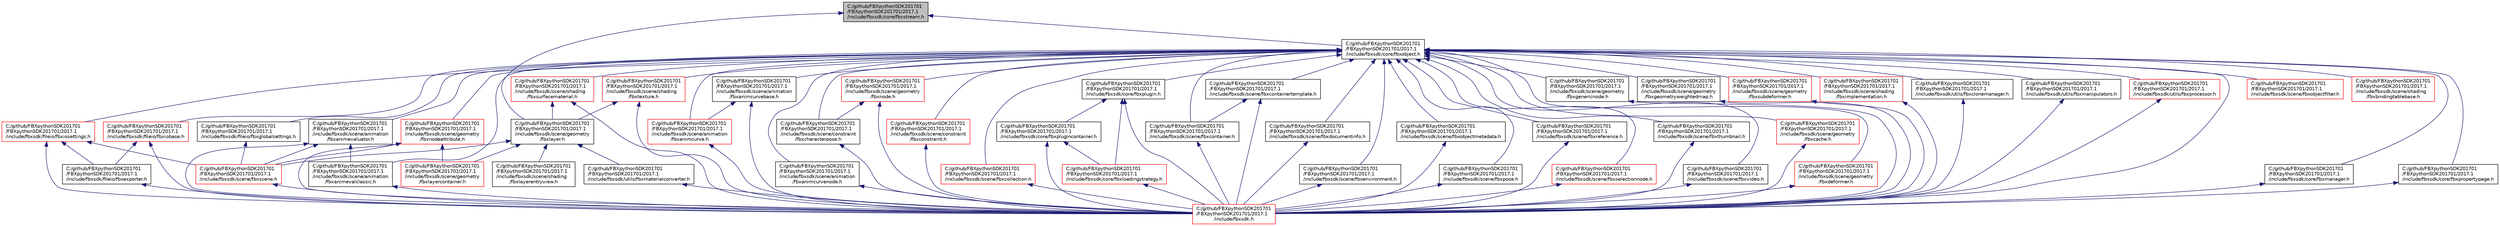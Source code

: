 digraph "C:/github/FBXpythonSDK201701/FBXpythonSDK201701/2017.1/include/fbxsdk/core/fbxstream.h"
{
  edge [fontname="Helvetica",fontsize="10",labelfontname="Helvetica",labelfontsize="10"];
  node [fontname="Helvetica",fontsize="10",shape=record];
  Node26 [label="C:/github/FBXpythonSDK201701\l/FBXpythonSDK201701/2017.1\l/include/fbxsdk/core/fbxstream.h",height=0.2,width=0.4,color="black", fillcolor="grey75", style="filled", fontcolor="black"];
  Node26 -> Node27 [dir="back",color="midnightblue",fontsize="10",style="solid",fontname="Helvetica"];
  Node27 [label="C:/github/FBXpythonSDK201701\l/FBXpythonSDK201701/2017.1\l/include/fbxsdk/core/fbxobject.h",height=0.2,width=0.4,color="black", fillcolor="white", style="filled",URL="$fbxobject_8h.html"];
  Node27 -> Node28 [dir="back",color="midnightblue",fontsize="10",style="solid",fontname="Helvetica"];
  Node28 [label="C:/github/FBXpythonSDK201701\l/FBXpythonSDK201701/2017.1\l/include/fbxsdk/core/fbxmanager.h",height=0.2,width=0.4,color="black", fillcolor="white", style="filled",URL="$fbxmanager_8h.html"];
  Node28 -> Node29 [dir="back",color="midnightblue",fontsize="10",style="solid",fontname="Helvetica"];
  Node29 [label="C:/github/FBXpythonSDK201701\l/FBXpythonSDK201701/2017.1\l/include/fbxsdk.h",height=0.2,width=0.4,color="red", fillcolor="white", style="filled",URL="$fbxsdk_8h.html"];
  Node27 -> Node43 [dir="back",color="midnightblue",fontsize="10",style="solid",fontname="Helvetica"];
  Node43 [label="C:/github/FBXpythonSDK201701\l/FBXpythonSDK201701/2017.1\l/include/fbxsdk/core/fbxplugin.h",height=0.2,width=0.4,color="black", fillcolor="white", style="filled",URL="$fbxplugin_8h.html"];
  Node43 -> Node44 [dir="back",color="midnightblue",fontsize="10",style="solid",fontname="Helvetica"];
  Node44 [label="C:/github/FBXpythonSDK201701\l/FBXpythonSDK201701/2017.1\l/include/fbxsdk/core/fbxloadingstrategy.h",height=0.2,width=0.4,color="red", fillcolor="white", style="filled",URL="$fbxloadingstrategy_8h.html"];
  Node44 -> Node29 [dir="back",color="midnightblue",fontsize="10",style="solid",fontname="Helvetica"];
  Node43 -> Node47 [dir="back",color="midnightblue",fontsize="10",style="solid",fontname="Helvetica"];
  Node47 [label="C:/github/FBXpythonSDK201701\l/FBXpythonSDK201701/2017.1\l/include/fbxsdk/core/fbxplugincontainer.h",height=0.2,width=0.4,color="black", fillcolor="white", style="filled",URL="$fbxplugincontainer_8h.html"];
  Node47 -> Node44 [dir="back",color="midnightblue",fontsize="10",style="solid",fontname="Helvetica"];
  Node47 -> Node29 [dir="back",color="midnightblue",fontsize="10",style="solid",fontname="Helvetica"];
  Node43 -> Node29 [dir="back",color="midnightblue",fontsize="10",style="solid",fontname="Helvetica"];
  Node27 -> Node48 [dir="back",color="midnightblue",fontsize="10",style="solid",fontname="Helvetica"];
  Node48 [label="C:/github/FBXpythonSDK201701\l/FBXpythonSDK201701/2017.1\l/include/fbxsdk/core/fbxpropertypage.h",height=0.2,width=0.4,color="black", fillcolor="white", style="filled",URL="$fbxpropertypage_8h.html"];
  Node48 -> Node29 [dir="back",color="midnightblue",fontsize="10",style="solid",fontname="Helvetica"];
  Node27 -> Node49 [dir="back",color="midnightblue",fontsize="10",style="solid",fontname="Helvetica"];
  Node49 [label="C:/github/FBXpythonSDK201701\l/FBXpythonSDK201701/2017.1\l/include/fbxsdk/fileio/fbxglobalsettings.h",height=0.2,width=0.4,color="black", fillcolor="white", style="filled",URL="$fbxglobalsettings_8h.html"];
  Node49 -> Node50 [dir="back",color="midnightblue",fontsize="10",style="solid",fontname="Helvetica"];
  Node50 [label="C:/github/FBXpythonSDK201701\l/FBXpythonSDK201701/2017.1\l/include/fbxsdk/scene/fbxscene.h",height=0.2,width=0.4,color="red", fillcolor="white", style="filled",URL="$fbxscene_8h.html"];
  Node50 -> Node29 [dir="back",color="midnightblue",fontsize="10",style="solid",fontname="Helvetica"];
  Node27 -> Node56 [dir="back",color="midnightblue",fontsize="10",style="solid",fontname="Helvetica"];
  Node56 [label="C:/github/FBXpythonSDK201701\l/FBXpythonSDK201701/2017.1\l/include/fbxsdk/fileio/fbxiobase.h",height=0.2,width=0.4,color="red", fillcolor="white", style="filled",URL="$fbxiobase_8h.html"];
  Node56 -> Node57 [dir="back",color="midnightblue",fontsize="10",style="solid",fontname="Helvetica"];
  Node57 [label="C:/github/FBXpythonSDK201701\l/FBXpythonSDK201701/2017.1\l/include/fbxsdk/fileio/fbxexporter.h",height=0.2,width=0.4,color="black", fillcolor="white", style="filled",URL="$fbxexporter_8h.html"];
  Node57 -> Node29 [dir="back",color="midnightblue",fontsize="10",style="solid",fontname="Helvetica"];
  Node56 -> Node29 [dir="back",color="midnightblue",fontsize="10",style="solid",fontname="Helvetica"];
  Node27 -> Node59 [dir="back",color="midnightblue",fontsize="10",style="solid",fontname="Helvetica"];
  Node59 [label="C:/github/FBXpythonSDK201701\l/FBXpythonSDK201701/2017.1\l/include/fbxsdk/fileio/fbxiosettings.h",height=0.2,width=0.4,color="red", fillcolor="white", style="filled",URL="$fbxiosettings_8h.html"];
  Node59 -> Node57 [dir="back",color="midnightblue",fontsize="10",style="solid",fontname="Helvetica"];
  Node59 -> Node50 [dir="back",color="midnightblue",fontsize="10",style="solid",fontname="Helvetica"];
  Node59 -> Node29 [dir="back",color="midnightblue",fontsize="10",style="solid",fontname="Helvetica"];
  Node27 -> Node61 [dir="back",color="midnightblue",fontsize="10",style="solid",fontname="Helvetica"];
  Node61 [label="C:/github/FBXpythonSDK201701\l/FBXpythonSDK201701/2017.1\l/include/fbxsdk/scene/animation\l/fbxanimcurve.h",height=0.2,width=0.4,color="red", fillcolor="white", style="filled",URL="$fbxanimcurve_8h.html"];
  Node61 -> Node29 [dir="back",color="midnightblue",fontsize="10",style="solid",fontname="Helvetica"];
  Node27 -> Node63 [dir="back",color="midnightblue",fontsize="10",style="solid",fontname="Helvetica"];
  Node63 [label="C:/github/FBXpythonSDK201701\l/FBXpythonSDK201701/2017.1\l/include/fbxsdk/scene/animation\l/fbxanimcurvebase.h",height=0.2,width=0.4,color="black", fillcolor="white", style="filled",URL="$fbxanimcurvebase_8h.html"];
  Node63 -> Node61 [dir="back",color="midnightblue",fontsize="10",style="solid",fontname="Helvetica"];
  Node63 -> Node29 [dir="back",color="midnightblue",fontsize="10",style="solid",fontname="Helvetica"];
  Node27 -> Node64 [dir="back",color="midnightblue",fontsize="10",style="solid",fontname="Helvetica"];
  Node64 [label="C:/github/FBXpythonSDK201701\l/FBXpythonSDK201701/2017.1\l/include/fbxsdk/scene/animation\l/fbxanimcurvenode.h",height=0.2,width=0.4,color="black", fillcolor="white", style="filled",URL="$fbxanimcurvenode_8h.html"];
  Node64 -> Node29 [dir="back",color="midnightblue",fontsize="10",style="solid",fontname="Helvetica"];
  Node27 -> Node65 [dir="back",color="midnightblue",fontsize="10",style="solid",fontname="Helvetica"];
  Node65 [label="C:/github/FBXpythonSDK201701\l/FBXpythonSDK201701/2017.1\l/include/fbxsdk/scene/animation\l/fbxanimevalclassic.h",height=0.2,width=0.4,color="black", fillcolor="white", style="filled",URL="$fbxanimevalclassic_8h.html"];
  Node65 -> Node29 [dir="back",color="midnightblue",fontsize="10",style="solid",fontname="Helvetica"];
  Node27 -> Node66 [dir="back",color="midnightblue",fontsize="10",style="solid",fontname="Helvetica"];
  Node66 [label="C:/github/FBXpythonSDK201701\l/FBXpythonSDK201701/2017.1\l/include/fbxsdk/scene/animation\l/fbxanimevaluator.h",height=0.2,width=0.4,color="black", fillcolor="white", style="filled",URL="$fbxanimevaluator_8h.html"];
  Node66 -> Node65 [dir="back",color="midnightblue",fontsize="10",style="solid",fontname="Helvetica"];
  Node66 -> Node50 [dir="back",color="midnightblue",fontsize="10",style="solid",fontname="Helvetica"];
  Node66 -> Node29 [dir="back",color="midnightblue",fontsize="10",style="solid",fontname="Helvetica"];
  Node27 -> Node67 [dir="back",color="midnightblue",fontsize="10",style="solid",fontname="Helvetica"];
  Node67 [label="C:/github/FBXpythonSDK201701\l/FBXpythonSDK201701/2017.1\l/include/fbxsdk/scene/constraint\l/fbxcharacterpose.h",height=0.2,width=0.4,color="black", fillcolor="white", style="filled",URL="$fbxcharacterpose_8h.html"];
  Node67 -> Node29 [dir="back",color="midnightblue",fontsize="10",style="solid",fontname="Helvetica"];
  Node27 -> Node68 [dir="back",color="midnightblue",fontsize="10",style="solid",fontname="Helvetica"];
  Node68 [label="C:/github/FBXpythonSDK201701\l/FBXpythonSDK201701/2017.1\l/include/fbxsdk/scene/constraint\l/fbxconstraint.h",height=0.2,width=0.4,color="red", fillcolor="white", style="filled",URL="$fbxconstraint_8h.html"];
  Node68 -> Node29 [dir="back",color="midnightblue",fontsize="10",style="solid",fontname="Helvetica"];
  Node27 -> Node79 [dir="back",color="midnightblue",fontsize="10",style="solid",fontname="Helvetica"];
  Node79 [label="C:/github/FBXpythonSDK201701\l/FBXpythonSDK201701/2017.1\l/include/fbxsdk/scene/fbxcollection.h",height=0.2,width=0.4,color="red", fillcolor="white", style="filled",URL="$fbxcollection_8h.html"];
  Node79 -> Node29 [dir="back",color="midnightblue",fontsize="10",style="solid",fontname="Helvetica"];
  Node27 -> Node87 [dir="back",color="midnightblue",fontsize="10",style="solid",fontname="Helvetica"];
  Node87 [label="C:/github/FBXpythonSDK201701\l/FBXpythonSDK201701/2017.1\l/include/fbxsdk/scene/fbxcontainer.h",height=0.2,width=0.4,color="black", fillcolor="white", style="filled",URL="$fbxcontainer_8h.html"];
  Node87 -> Node29 [dir="back",color="midnightblue",fontsize="10",style="solid",fontname="Helvetica"];
  Node27 -> Node88 [dir="back",color="midnightblue",fontsize="10",style="solid",fontname="Helvetica"];
  Node88 [label="C:/github/FBXpythonSDK201701\l/FBXpythonSDK201701/2017.1\l/include/fbxsdk/scene/fbxcontainertemplate.h",height=0.2,width=0.4,color="black", fillcolor="white", style="filled",URL="$fbxcontainertemplate_8h.html"];
  Node88 -> Node87 [dir="back",color="midnightblue",fontsize="10",style="solid",fontname="Helvetica"];
  Node88 -> Node29 [dir="back",color="midnightblue",fontsize="10",style="solid",fontname="Helvetica"];
  Node27 -> Node89 [dir="back",color="midnightblue",fontsize="10",style="solid",fontname="Helvetica"];
  Node89 [label="C:/github/FBXpythonSDK201701\l/FBXpythonSDK201701/2017.1\l/include/fbxsdk/scene/fbxdocumentinfo.h",height=0.2,width=0.4,color="black", fillcolor="white", style="filled",URL="$fbxdocumentinfo_8h.html"];
  Node89 -> Node29 [dir="back",color="midnightblue",fontsize="10",style="solid",fontname="Helvetica"];
  Node27 -> Node90 [dir="back",color="midnightblue",fontsize="10",style="solid",fontname="Helvetica"];
  Node90 [label="C:/github/FBXpythonSDK201701\l/FBXpythonSDK201701/2017.1\l/include/fbxsdk/scene/fbxenvironment.h",height=0.2,width=0.4,color="black", fillcolor="white", style="filled",URL="$fbxenvironment_8h.html"];
  Node90 -> Node29 [dir="back",color="midnightblue",fontsize="10",style="solid",fontname="Helvetica"];
  Node27 -> Node91 [dir="back",color="midnightblue",fontsize="10",style="solid",fontname="Helvetica"];
  Node91 [label="C:/github/FBXpythonSDK201701\l/FBXpythonSDK201701/2017.1\l/include/fbxsdk/scene/fbxobjectfilter.h",height=0.2,width=0.4,color="red", fillcolor="white", style="filled",URL="$fbxobjectfilter_8h.html"];
  Node27 -> Node93 [dir="back",color="midnightblue",fontsize="10",style="solid",fontname="Helvetica"];
  Node93 [label="C:/github/FBXpythonSDK201701\l/FBXpythonSDK201701/2017.1\l/include/fbxsdk/scene/fbxobjectmetadata.h",height=0.2,width=0.4,color="black", fillcolor="white", style="filled",URL="$fbxobjectmetadata_8h.html"];
  Node93 -> Node29 [dir="back",color="midnightblue",fontsize="10",style="solid",fontname="Helvetica"];
  Node27 -> Node94 [dir="back",color="midnightblue",fontsize="10",style="solid",fontname="Helvetica"];
  Node94 [label="C:/github/FBXpythonSDK201701\l/FBXpythonSDK201701/2017.1\l/include/fbxsdk/scene/fbxpose.h",height=0.2,width=0.4,color="black", fillcolor="white", style="filled",URL="$fbxpose_8h.html"];
  Node94 -> Node29 [dir="back",color="midnightblue",fontsize="10",style="solid",fontname="Helvetica"];
  Node27 -> Node95 [dir="back",color="midnightblue",fontsize="10",style="solid",fontname="Helvetica"];
  Node95 [label="C:/github/FBXpythonSDK201701\l/FBXpythonSDK201701/2017.1\l/include/fbxsdk/scene/fbxreference.h",height=0.2,width=0.4,color="black", fillcolor="white", style="filled",URL="$fbxreference_8h.html"];
  Node95 -> Node29 [dir="back",color="midnightblue",fontsize="10",style="solid",fontname="Helvetica"];
  Node27 -> Node96 [dir="back",color="midnightblue",fontsize="10",style="solid",fontname="Helvetica"];
  Node96 [label="C:/github/FBXpythonSDK201701\l/FBXpythonSDK201701/2017.1\l/include/fbxsdk/scene/fbxselectionnode.h",height=0.2,width=0.4,color="red", fillcolor="white", style="filled",URL="$fbxselectionnode_8h.html"];
  Node96 -> Node29 [dir="back",color="midnightblue",fontsize="10",style="solid",fontname="Helvetica"];
  Node27 -> Node97 [dir="back",color="midnightblue",fontsize="10",style="solid",fontname="Helvetica"];
  Node97 [label="C:/github/FBXpythonSDK201701\l/FBXpythonSDK201701/2017.1\l/include/fbxsdk/scene/fbxthumbnail.h",height=0.2,width=0.4,color="black", fillcolor="white", style="filled",URL="$fbxthumbnail_8h.html"];
  Node97 -> Node29 [dir="back",color="midnightblue",fontsize="10",style="solid",fontname="Helvetica"];
  Node27 -> Node98 [dir="back",color="midnightblue",fontsize="10",style="solid",fontname="Helvetica"];
  Node98 [label="C:/github/FBXpythonSDK201701\l/FBXpythonSDK201701/2017.1\l/include/fbxsdk/scene/fbxvideo.h",height=0.2,width=0.4,color="black", fillcolor="white", style="filled",URL="$fbxvideo_8h.html"];
  Node98 -> Node29 [dir="back",color="midnightblue",fontsize="10",style="solid",fontname="Helvetica"];
  Node27 -> Node99 [dir="back",color="midnightblue",fontsize="10",style="solid",fontname="Helvetica"];
  Node99 [label="C:/github/FBXpythonSDK201701\l/FBXpythonSDK201701/2017.1\l/include/fbxsdk/scene/geometry\l/fbxcache.h",height=0.2,width=0.4,color="red", fillcolor="white", style="filled",URL="$fbxcache_8h.html"];
  Node99 -> Node29 [dir="back",color="midnightblue",fontsize="10",style="solid",fontname="Helvetica"];
  Node27 -> Node102 [dir="back",color="midnightblue",fontsize="10",style="solid",fontname="Helvetica"];
  Node102 [label="C:/github/FBXpythonSDK201701\l/FBXpythonSDK201701/2017.1\l/include/fbxsdk/scene/geometry\l/fbxdeformer.h",height=0.2,width=0.4,color="red", fillcolor="white", style="filled",URL="$fbxdeformer_8h.html"];
  Node102 -> Node29 [dir="back",color="midnightblue",fontsize="10",style="solid",fontname="Helvetica"];
  Node27 -> Node115 [dir="back",color="midnightblue",fontsize="10",style="solid",fontname="Helvetica"];
  Node115 [label="C:/github/FBXpythonSDK201701\l/FBXpythonSDK201701/2017.1\l/include/fbxsdk/scene/geometry\l/fbxgenericnode.h",height=0.2,width=0.4,color="black", fillcolor="white", style="filled",URL="$fbxgenericnode_8h.html"];
  Node115 -> Node29 [dir="back",color="midnightblue",fontsize="10",style="solid",fontname="Helvetica"];
  Node27 -> Node116 [dir="back",color="midnightblue",fontsize="10",style="solid",fontname="Helvetica"];
  Node116 [label="C:/github/FBXpythonSDK201701\l/FBXpythonSDK201701/2017.1\l/include/fbxsdk/scene/geometry\l/fbxgeometryweightedmap.h",height=0.2,width=0.4,color="black", fillcolor="white", style="filled",URL="$fbxgeometryweightedmap_8h.html"];
  Node116 -> Node29 [dir="back",color="midnightblue",fontsize="10",style="solid",fontname="Helvetica"];
  Node27 -> Node117 [dir="back",color="midnightblue",fontsize="10",style="solid",fontname="Helvetica"];
  Node117 [label="C:/github/FBXpythonSDK201701\l/FBXpythonSDK201701/2017.1\l/include/fbxsdk/scene/geometry\l/fbxnode.h",height=0.2,width=0.4,color="red", fillcolor="white", style="filled",URL="$fbxnode_8h.html"];
  Node117 -> Node67 [dir="back",color="midnightblue",fontsize="10",style="solid",fontname="Helvetica"];
  Node117 -> Node29 [dir="back",color="midnightblue",fontsize="10",style="solid",fontname="Helvetica"];
  Node27 -> Node120 [dir="back",color="midnightblue",fontsize="10",style="solid",fontname="Helvetica"];
  Node120 [label="C:/github/FBXpythonSDK201701\l/FBXpythonSDK201701/2017.1\l/include/fbxsdk/scene/geometry\l/fbxnodeattribute.h",height=0.2,width=0.4,color="red", fillcolor="white", style="filled",URL="$fbxnodeattribute_8h.html"];
  Node120 -> Node50 [dir="back",color="midnightblue",fontsize="10",style="solid",fontname="Helvetica"];
  Node120 -> Node125 [dir="back",color="midnightblue",fontsize="10",style="solid",fontname="Helvetica"];
  Node125 [label="C:/github/FBXpythonSDK201701\l/FBXpythonSDK201701/2017.1\l/include/fbxsdk/scene/geometry\l/fbxlayercontainer.h",height=0.2,width=0.4,color="red", fillcolor="white", style="filled",URL="$fbxlayercontainer_8h.html"];
  Node120 -> Node29 [dir="back",color="midnightblue",fontsize="10",style="solid",fontname="Helvetica"];
  Node27 -> Node134 [dir="back",color="midnightblue",fontsize="10",style="solid",fontname="Helvetica"];
  Node134 [label="C:/github/FBXpythonSDK201701\l/FBXpythonSDK201701/2017.1\l/include/fbxsdk/scene/geometry\l/fbxsubdeformer.h",height=0.2,width=0.4,color="red", fillcolor="white", style="filled",URL="$fbxsubdeformer_8h.html"];
  Node134 -> Node29 [dir="back",color="midnightblue",fontsize="10",style="solid",fontname="Helvetica"];
  Node27 -> Node137 [dir="back",color="midnightblue",fontsize="10",style="solid",fontname="Helvetica"];
  Node137 [label="C:/github/FBXpythonSDK201701\l/FBXpythonSDK201701/2017.1\l/include/fbxsdk/scene/shading\l/fbxbindingtablebase.h",height=0.2,width=0.4,color="red", fillcolor="white", style="filled",URL="$fbxbindingtablebase_8h.html"];
  Node27 -> Node142 [dir="back",color="midnightblue",fontsize="10",style="solid",fontname="Helvetica"];
  Node142 [label="C:/github/FBXpythonSDK201701\l/FBXpythonSDK201701/2017.1\l/include/fbxsdk/scene/shading\l/fbximplementation.h",height=0.2,width=0.4,color="red", fillcolor="white", style="filled",URL="$fbximplementation_8h.html"];
  Node142 -> Node29 [dir="back",color="midnightblue",fontsize="10",style="solid",fontname="Helvetica"];
  Node27 -> Node143 [dir="back",color="midnightblue",fontsize="10",style="solid",fontname="Helvetica"];
  Node143 [label="C:/github/FBXpythonSDK201701\l/FBXpythonSDK201701/2017.1\l/include/fbxsdk/scene/shading\l/fbxsurfacematerial.h",height=0.2,width=0.4,color="red", fillcolor="white", style="filled",URL="$fbxsurfacematerial_8h.html"];
  Node143 -> Node144 [dir="back",color="midnightblue",fontsize="10",style="solid",fontname="Helvetica"];
  Node144 [label="C:/github/FBXpythonSDK201701\l/FBXpythonSDK201701/2017.1\l/include/fbxsdk/scene/geometry\l/fbxlayer.h",height=0.2,width=0.4,color="black", fillcolor="white", style="filled",URL="$fbxlayer_8h.html"];
  Node144 -> Node50 [dir="back",color="midnightblue",fontsize="10",style="solid",fontname="Helvetica"];
  Node144 -> Node125 [dir="back",color="midnightblue",fontsize="10",style="solid",fontname="Helvetica"];
  Node144 -> Node145 [dir="back",color="midnightblue",fontsize="10",style="solid",fontname="Helvetica"];
  Node145 [label="C:/github/FBXpythonSDK201701\l/FBXpythonSDK201701/2017.1\l/include/fbxsdk/scene/shading\l/fbxlayerentryview.h",height=0.2,width=0.4,color="black", fillcolor="white", style="filled",URL="$fbxlayerentryview_8h.html"];
  Node144 -> Node146 [dir="back",color="midnightblue",fontsize="10",style="solid",fontname="Helvetica"];
  Node146 [label="C:/github/FBXpythonSDK201701\l/FBXpythonSDK201701/2017.1\l/include/fbxsdk/utils/fbxmaterialconverter.h",height=0.2,width=0.4,color="black", fillcolor="white", style="filled",URL="$fbxmaterialconverter_8h.html"];
  Node146 -> Node29 [dir="back",color="midnightblue",fontsize="10",style="solid",fontname="Helvetica"];
  Node143 -> Node29 [dir="back",color="midnightblue",fontsize="10",style="solid",fontname="Helvetica"];
  Node27 -> Node149 [dir="back",color="midnightblue",fontsize="10",style="solid",fontname="Helvetica"];
  Node149 [label="C:/github/FBXpythonSDK201701\l/FBXpythonSDK201701/2017.1\l/include/fbxsdk/scene/shading\l/fbxtexture.h",height=0.2,width=0.4,color="red", fillcolor="white", style="filled",URL="$fbxtexture_8h.html"];
  Node149 -> Node144 [dir="back",color="midnightblue",fontsize="10",style="solid",fontname="Helvetica"];
  Node149 -> Node29 [dir="back",color="midnightblue",fontsize="10",style="solid",fontname="Helvetica"];
  Node27 -> Node153 [dir="back",color="midnightblue",fontsize="10",style="solid",fontname="Helvetica"];
  Node153 [label="C:/github/FBXpythonSDK201701\l/FBXpythonSDK201701/2017.1\l/include/fbxsdk/utils/fbxclonemanager.h",height=0.2,width=0.4,color="black", fillcolor="white", style="filled",URL="$fbxclonemanager_8h.html"];
  Node153 -> Node29 [dir="back",color="midnightblue",fontsize="10",style="solid",fontname="Helvetica"];
  Node27 -> Node123 [dir="back",color="midnightblue",fontsize="10",style="solid",fontname="Helvetica"];
  Node123 [label="C:/github/FBXpythonSDK201701\l/FBXpythonSDK201701/2017.1\l/include/fbxsdk/utils/fbxmanipulators.h",height=0.2,width=0.4,color="black", fillcolor="white", style="filled",URL="$fbxmanipulators_8h.html"];
  Node123 -> Node29 [dir="back",color="midnightblue",fontsize="10",style="solid",fontname="Helvetica"];
  Node27 -> Node154 [dir="back",color="midnightblue",fontsize="10",style="solid",fontname="Helvetica"];
  Node154 [label="C:/github/FBXpythonSDK201701\l/FBXpythonSDK201701/2017.1\l/include/fbxsdk/utils/fbxprocessor.h",height=0.2,width=0.4,color="red", fillcolor="white", style="filled",URL="$fbxprocessor_8h.html"];
  Node154 -> Node29 [dir="back",color="midnightblue",fontsize="10",style="solid",fontname="Helvetica"];
  Node27 -> Node29 [dir="back",color="midnightblue",fontsize="10",style="solid",fontname="Helvetica"];
  Node26 -> Node144 [dir="back",color="midnightblue",fontsize="10",style="solid",fontname="Helvetica"];
}
